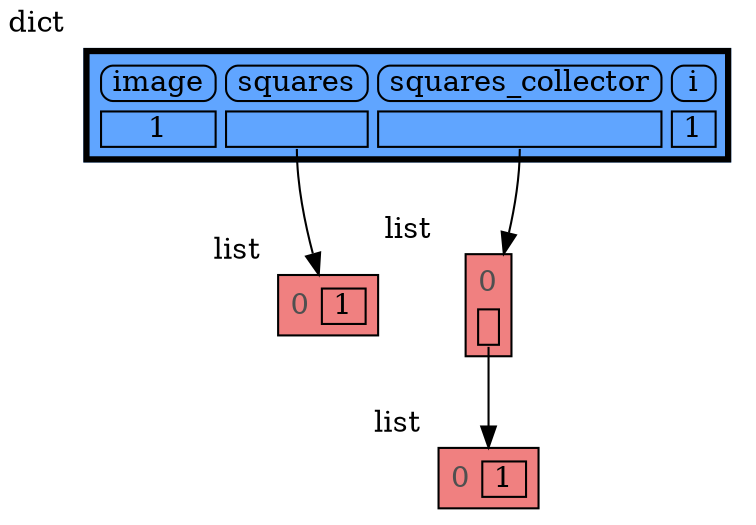 digraph memory_graph {
	node [shape=plaintext]
	node136154405212736 [label=<
<TABLE BORDER="1" CELLBORDER="1" CELLSPACING="5" CELLPADDING="0" BGCOLOR="lightcoral" PORT="table">
    <TR><TD BORDER="0"><font color="#505050">0</font></TD><TD BORDER="1"> 1 </TD></TR>
</TABLE>
> xlabel=list]
	node136154395108224 [label=<
<TABLE BORDER="1" CELLBORDER="1" CELLSPACING="5" CELLPADDING="0" BGCOLOR="lightcoral" PORT="table">
    <TR><TD BORDER="0"><font color="#505050">0</font></TD><TD BORDER="1"> 1 </TD></TR>
</TABLE>
> xlabel=list]
	node136154405210944 [label=<
<TABLE BORDER="1" CELLBORDER="1" CELLSPACING="5" CELLPADDING="0" BGCOLOR="lightcoral" PORT="table">
    <TR><TD BORDER="0"><font color="#505050">0</font></TD></TR>
    <TR><TD BORDER="1" PORT="ref0"> </TD></TR>
</TABLE>
> xlabel=list]
	node136154405210944:ref0 -> node136154395108224:table [style=solid]
	node136154405527232 [label=<
<TABLE BORDER="3" CELLBORDER="1" CELLSPACING="5" CELLPADDING="0" BGCOLOR="#60a5ff" PORT="table">
    <TR><TD BORDER="1" STYLE="ROUNDED"> image </TD><TD BORDER="1" STYLE="ROUNDED"> squares </TD><TD BORDER="1" STYLE="ROUNDED"> squares_collector </TD><TD BORDER="1" STYLE="ROUNDED"> i </TD></TR>
    <TR><TD BORDER="1"> 1 </TD><TD BORDER="1" PORT="ref0"> </TD><TD BORDER="1" PORT="ref1"> </TD><TD BORDER="1"> 1 </TD></TR>
</TABLE>
> xlabel=dict]
	node136154405527232:ref0 -> node136154405212736:table [style=solid]
	node136154405527232:ref1 -> node136154405210944:table [style=solid]
subgraph { rank=same; node136154405212736 -> node136154405210944[weight=10, style=invis]; }
}
